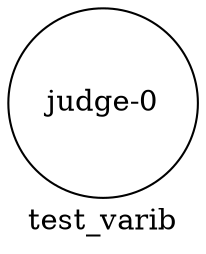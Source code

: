 graph test_varib{
label =test_varib
judge[label="judge-0", shape=circle, style=filled, fillcolor=White]
}
